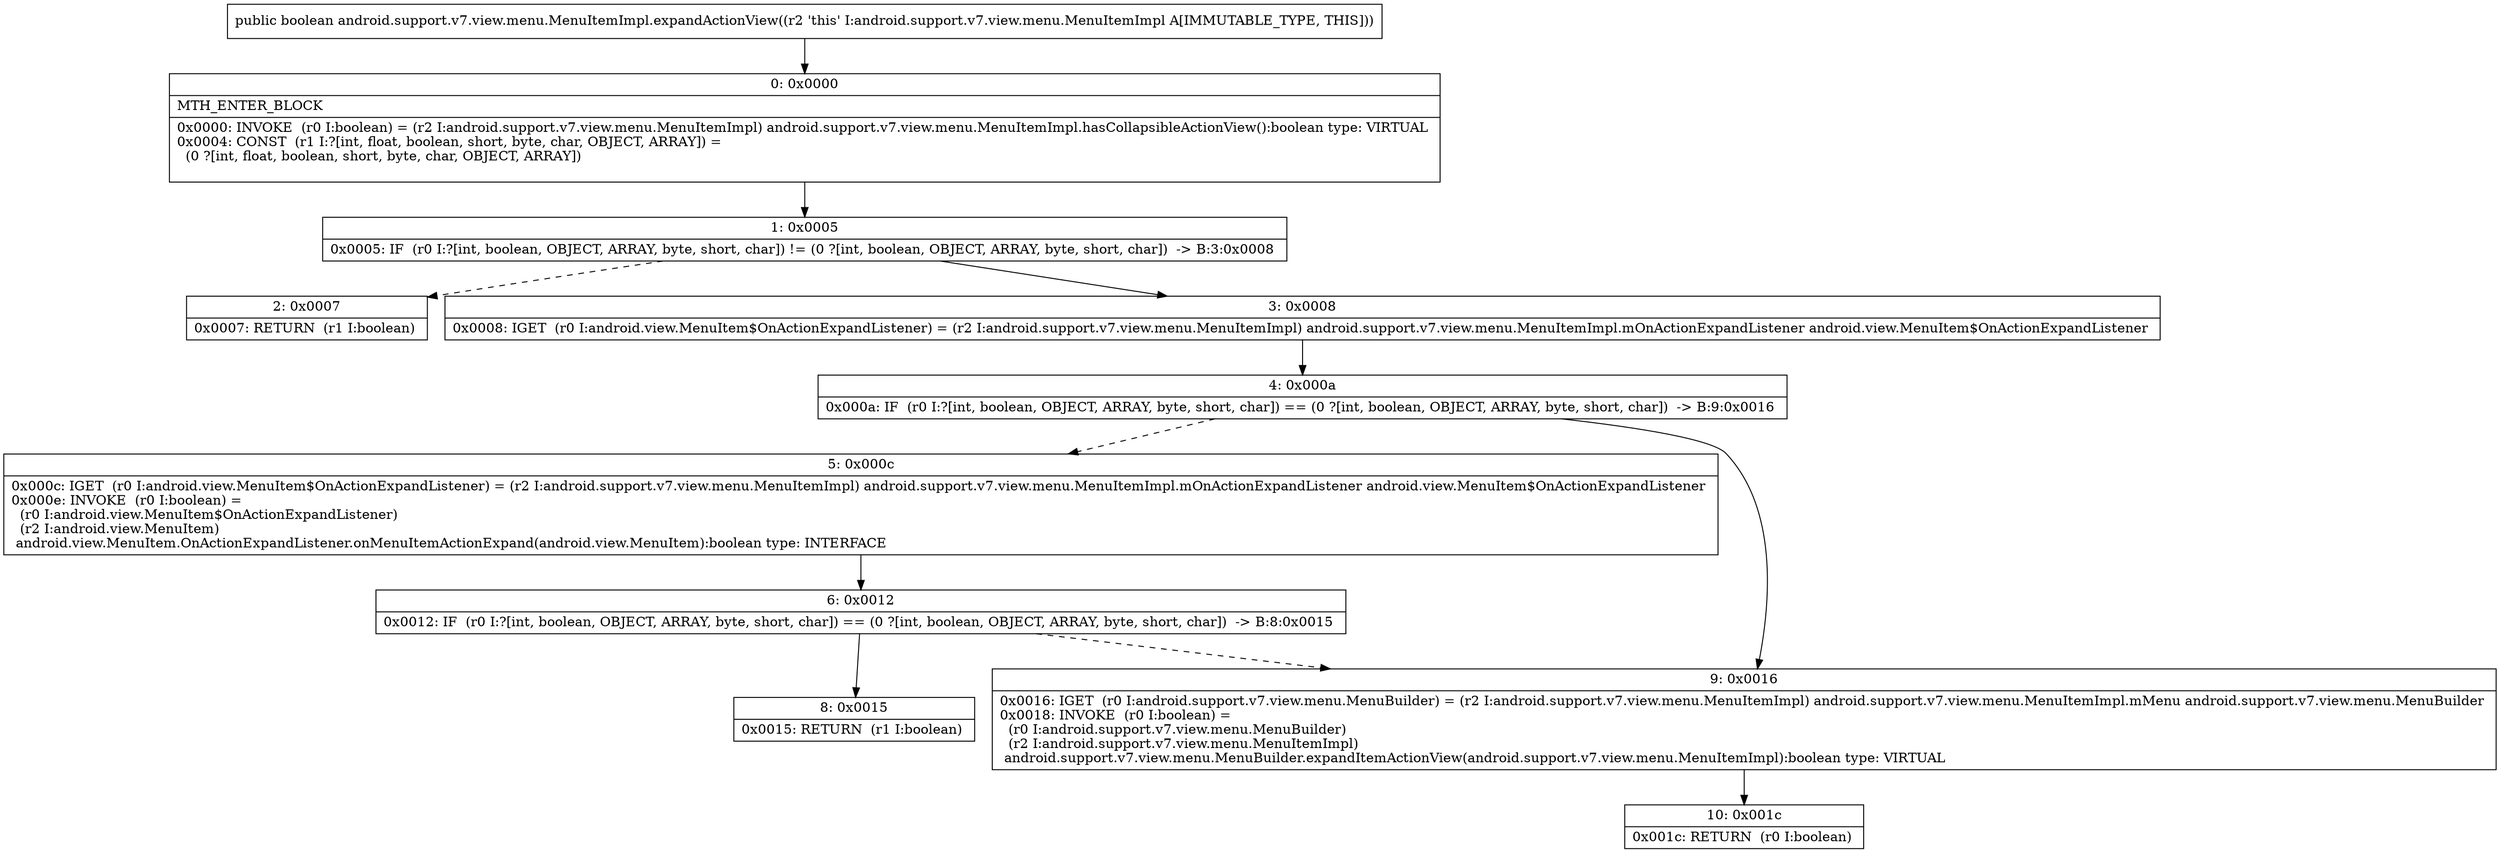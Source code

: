 digraph "CFG forandroid.support.v7.view.menu.MenuItemImpl.expandActionView()Z" {
Node_0 [shape=record,label="{0\:\ 0x0000|MTH_ENTER_BLOCK\l|0x0000: INVOKE  (r0 I:boolean) = (r2 I:android.support.v7.view.menu.MenuItemImpl) android.support.v7.view.menu.MenuItemImpl.hasCollapsibleActionView():boolean type: VIRTUAL \l0x0004: CONST  (r1 I:?[int, float, boolean, short, byte, char, OBJECT, ARRAY]) = \l  (0 ?[int, float, boolean, short, byte, char, OBJECT, ARRAY])\l \l}"];
Node_1 [shape=record,label="{1\:\ 0x0005|0x0005: IF  (r0 I:?[int, boolean, OBJECT, ARRAY, byte, short, char]) != (0 ?[int, boolean, OBJECT, ARRAY, byte, short, char])  \-\> B:3:0x0008 \l}"];
Node_2 [shape=record,label="{2\:\ 0x0007|0x0007: RETURN  (r1 I:boolean) \l}"];
Node_3 [shape=record,label="{3\:\ 0x0008|0x0008: IGET  (r0 I:android.view.MenuItem$OnActionExpandListener) = (r2 I:android.support.v7.view.menu.MenuItemImpl) android.support.v7.view.menu.MenuItemImpl.mOnActionExpandListener android.view.MenuItem$OnActionExpandListener \l}"];
Node_4 [shape=record,label="{4\:\ 0x000a|0x000a: IF  (r0 I:?[int, boolean, OBJECT, ARRAY, byte, short, char]) == (0 ?[int, boolean, OBJECT, ARRAY, byte, short, char])  \-\> B:9:0x0016 \l}"];
Node_5 [shape=record,label="{5\:\ 0x000c|0x000c: IGET  (r0 I:android.view.MenuItem$OnActionExpandListener) = (r2 I:android.support.v7.view.menu.MenuItemImpl) android.support.v7.view.menu.MenuItemImpl.mOnActionExpandListener android.view.MenuItem$OnActionExpandListener \l0x000e: INVOKE  (r0 I:boolean) = \l  (r0 I:android.view.MenuItem$OnActionExpandListener)\l  (r2 I:android.view.MenuItem)\l android.view.MenuItem.OnActionExpandListener.onMenuItemActionExpand(android.view.MenuItem):boolean type: INTERFACE \l}"];
Node_6 [shape=record,label="{6\:\ 0x0012|0x0012: IF  (r0 I:?[int, boolean, OBJECT, ARRAY, byte, short, char]) == (0 ?[int, boolean, OBJECT, ARRAY, byte, short, char])  \-\> B:8:0x0015 \l}"];
Node_8 [shape=record,label="{8\:\ 0x0015|0x0015: RETURN  (r1 I:boolean) \l}"];
Node_9 [shape=record,label="{9\:\ 0x0016|0x0016: IGET  (r0 I:android.support.v7.view.menu.MenuBuilder) = (r2 I:android.support.v7.view.menu.MenuItemImpl) android.support.v7.view.menu.MenuItemImpl.mMenu android.support.v7.view.menu.MenuBuilder \l0x0018: INVOKE  (r0 I:boolean) = \l  (r0 I:android.support.v7.view.menu.MenuBuilder)\l  (r2 I:android.support.v7.view.menu.MenuItemImpl)\l android.support.v7.view.menu.MenuBuilder.expandItemActionView(android.support.v7.view.menu.MenuItemImpl):boolean type: VIRTUAL \l}"];
Node_10 [shape=record,label="{10\:\ 0x001c|0x001c: RETURN  (r0 I:boolean) \l}"];
MethodNode[shape=record,label="{public boolean android.support.v7.view.menu.MenuItemImpl.expandActionView((r2 'this' I:android.support.v7.view.menu.MenuItemImpl A[IMMUTABLE_TYPE, THIS])) }"];
MethodNode -> Node_0;
Node_0 -> Node_1;
Node_1 -> Node_2[style=dashed];
Node_1 -> Node_3;
Node_3 -> Node_4;
Node_4 -> Node_5[style=dashed];
Node_4 -> Node_9;
Node_5 -> Node_6;
Node_6 -> Node_8;
Node_6 -> Node_9[style=dashed];
Node_9 -> Node_10;
}

